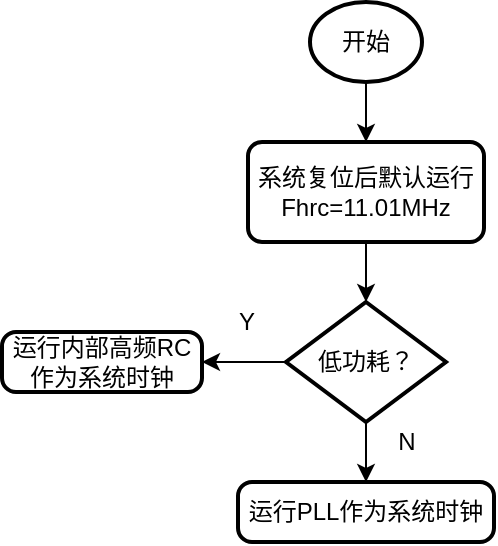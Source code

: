 <mxfile version="19.0.1" type="github">
  <diagram id="Eu5KaF82Etytcw_lHAuo" name="第 1 页">
    <mxGraphModel dx="716" dy="399" grid="1" gridSize="10" guides="1" tooltips="1" connect="1" arrows="1" fold="1" page="1" pageScale="1" pageWidth="827" pageHeight="1169" math="0" shadow="0">
      <root>
        <mxCell id="0" />
        <mxCell id="1" parent="0" />
        <mxCell id="QEToAd3EMXx1rYYdfRXe-6" style="edgeStyle=orthogonalEdgeStyle;rounded=0;orthogonalLoop=1;jettySize=auto;html=1;exitX=0.5;exitY=1;exitDx=0;exitDy=0;exitPerimeter=0;entryX=0.5;entryY=0;entryDx=0;entryDy=0;" edge="1" parent="1" source="QEToAd3EMXx1rYYdfRXe-1" target="QEToAd3EMXx1rYYdfRXe-5">
          <mxGeometry relative="1" as="geometry" />
        </mxCell>
        <mxCell id="QEToAd3EMXx1rYYdfRXe-1" value="开始" style="strokeWidth=2;html=1;shape=mxgraph.flowchart.start_2;whiteSpace=wrap;" vertex="1" parent="1">
          <mxGeometry x="384" y="110" width="56" height="40" as="geometry" />
        </mxCell>
        <mxCell id="QEToAd3EMXx1rYYdfRXe-9" value="" style="edgeStyle=orthogonalEdgeStyle;rounded=0;orthogonalLoop=1;jettySize=auto;html=1;" edge="1" parent="1" source="QEToAd3EMXx1rYYdfRXe-3" target="QEToAd3EMXx1rYYdfRXe-8">
          <mxGeometry relative="1" as="geometry" />
        </mxCell>
        <mxCell id="QEToAd3EMXx1rYYdfRXe-13" style="edgeStyle=orthogonalEdgeStyle;rounded=0;orthogonalLoop=1;jettySize=auto;html=1;exitX=0;exitY=0.5;exitDx=0;exitDy=0;exitPerimeter=0;entryX=1;entryY=0.5;entryDx=0;entryDy=0;" edge="1" parent="1" source="QEToAd3EMXx1rYYdfRXe-3" target="QEToAd3EMXx1rYYdfRXe-12">
          <mxGeometry relative="1" as="geometry" />
        </mxCell>
        <mxCell id="QEToAd3EMXx1rYYdfRXe-3" value="低功耗？" style="strokeWidth=2;html=1;shape=mxgraph.flowchart.decision;whiteSpace=wrap;" vertex="1" parent="1">
          <mxGeometry x="372" y="260" width="80" height="60" as="geometry" />
        </mxCell>
        <mxCell id="QEToAd3EMXx1rYYdfRXe-7" style="edgeStyle=orthogonalEdgeStyle;rounded=0;orthogonalLoop=1;jettySize=auto;html=1;exitX=0.5;exitY=1;exitDx=0;exitDy=0;entryX=0.5;entryY=0;entryDx=0;entryDy=0;entryPerimeter=0;" edge="1" parent="1" source="QEToAd3EMXx1rYYdfRXe-5" target="QEToAd3EMXx1rYYdfRXe-3">
          <mxGeometry relative="1" as="geometry" />
        </mxCell>
        <mxCell id="QEToAd3EMXx1rYYdfRXe-5" value="系统复位后默认运行Fhrc=11.01MHz" style="rounded=1;whiteSpace=wrap;html=1;absoluteArcSize=1;arcSize=14;strokeWidth=2;" vertex="1" parent="1">
          <mxGeometry x="353" y="180" width="118" height="50" as="geometry" />
        </mxCell>
        <mxCell id="QEToAd3EMXx1rYYdfRXe-8" value="运行PLL作为系统时钟" style="rounded=1;whiteSpace=wrap;html=1;absoluteArcSize=1;arcSize=14;strokeWidth=2;" vertex="1" parent="1">
          <mxGeometry x="348" y="350" width="128" height="30" as="geometry" />
        </mxCell>
        <mxCell id="QEToAd3EMXx1rYYdfRXe-10" value="N" style="text;html=1;align=center;verticalAlign=middle;resizable=0;points=[];autosize=1;strokeColor=none;fillColor=none;" vertex="1" parent="1">
          <mxGeometry x="422" y="320" width="20" height="20" as="geometry" />
        </mxCell>
        <mxCell id="QEToAd3EMXx1rYYdfRXe-12" value="运行内部高频RC作为系统时钟" style="rounded=1;whiteSpace=wrap;html=1;absoluteArcSize=1;arcSize=14;strokeWidth=2;" vertex="1" parent="1">
          <mxGeometry x="230" y="275" width="100" height="30" as="geometry" />
        </mxCell>
        <mxCell id="QEToAd3EMXx1rYYdfRXe-14" value="Y" style="text;html=1;align=center;verticalAlign=middle;resizable=0;points=[];autosize=1;strokeColor=none;fillColor=none;" vertex="1" parent="1">
          <mxGeometry x="342" y="260" width="20" height="20" as="geometry" />
        </mxCell>
      </root>
    </mxGraphModel>
  </diagram>
</mxfile>
